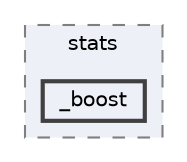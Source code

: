 digraph "/home/jam/Research/IRES-2025/dev/src/llm-scripts/testing/hypothesis-testing/hyp-env/lib/python3.12/site-packages/scipy/stats/_boost"
{
 // LATEX_PDF_SIZE
  bgcolor="transparent";
  edge [fontname=Helvetica,fontsize=10,labelfontname=Helvetica,labelfontsize=10];
  node [fontname=Helvetica,fontsize=10,shape=box,height=0.2,width=0.4];
  compound=true
  subgraph clusterdir_49a4d825d310769c20c5bbd05c58f3ef {
    graph [ bgcolor="#edf0f7", pencolor="grey50", label="stats", fontname=Helvetica,fontsize=10 style="filled,dashed", URL="dir_49a4d825d310769c20c5bbd05c58f3ef.html",tooltip=""]
  dir_091809bc6ecb63039c315aa24725be51 [label="_boost", fillcolor="#edf0f7", color="grey25", style="filled,bold", URL="dir_091809bc6ecb63039c315aa24725be51.html",tooltip=""];
  }
}
